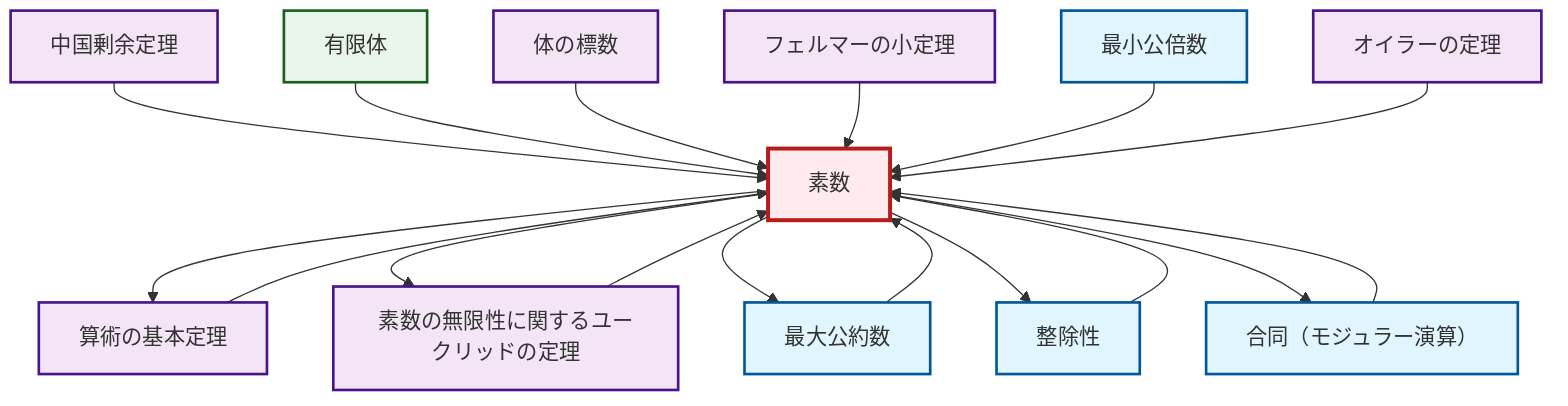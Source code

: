 graph TD
    classDef definition fill:#e1f5fe,stroke:#01579b,stroke-width:2px
    classDef theorem fill:#f3e5f5,stroke:#4a148c,stroke-width:2px
    classDef axiom fill:#fff3e0,stroke:#e65100,stroke-width:2px
    classDef example fill:#e8f5e9,stroke:#1b5e20,stroke-width:2px
    classDef current fill:#ffebee,stroke:#b71c1c,stroke-width:3px
    def-prime["素数"]:::definition
    def-divisibility["整除性"]:::definition
    thm-fundamental-arithmetic["算術の基本定理"]:::theorem
    thm-euler["オイラーの定理"]:::theorem
    thm-chinese-remainder["中国剰余定理"]:::theorem
    def-gcd["最大公約数"]:::definition
    def-lcm["最小公倍数"]:::definition
    thm-fermat-little["フェルマーの小定理"]:::theorem
    thm-euclid-infinitude-primes["素数の無限性に関するユークリッドの定理"]:::theorem
    thm-field-characteristic["体の標数"]:::theorem
    def-congruence["合同（モジュラー演算）"]:::definition
    ex-finite-field["有限体"]:::example
    thm-chinese-remainder --> def-prime
    def-divisibility --> def-prime
    def-gcd --> def-prime
    def-prime --> thm-fundamental-arithmetic
    ex-finite-field --> def-prime
    def-prime --> thm-euclid-infinitude-primes
    def-prime --> def-gcd
    def-congruence --> def-prime
    def-prime --> def-divisibility
    def-prime --> def-congruence
    thm-euclid-infinitude-primes --> def-prime
    thm-field-characteristic --> def-prime
    thm-fermat-little --> def-prime
    def-lcm --> def-prime
    thm-fundamental-arithmetic --> def-prime
    thm-euler --> def-prime
    class def-prime current